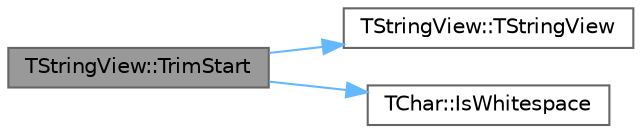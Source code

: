 digraph "TStringView::TrimStart"
{
 // INTERACTIVE_SVG=YES
 // LATEX_PDF_SIZE
  bgcolor="transparent";
  edge [fontname=Helvetica,fontsize=10,labelfontname=Helvetica,labelfontsize=10];
  node [fontname=Helvetica,fontsize=10,shape=box,height=0.2,width=0.4];
  rankdir="LR";
  Node1 [id="Node000001",label="TStringView::TrimStart",height=0.2,width=0.4,color="gray40", fillcolor="grey60", style="filled", fontcolor="black",tooltip="Returns the right part of the view after any whitespace at the start."];
  Node1 -> Node2 [id="edge1_Node000001_Node000002",color="steelblue1",style="solid",tooltip=" "];
  Node2 [id="Node000002",label="TStringView::TStringView",height=0.2,width=0.4,color="grey40", fillcolor="white", style="filled",URL="$dd/dbe/classTStringView.html#af4ebe0250c9151ae7d0e887a382e1447",tooltip="Construct an empty view."];
  Node1 -> Node3 [id="edge2_Node000001_Node000003",color="steelblue1",style="solid",tooltip=" "];
  Node3 [id="Node000003",label="TChar::IsWhitespace",height=0.2,width=0.4,color="grey40", fillcolor="white", style="filled",URL="$d2/d80/structTChar.html#ac8808d6ab3463757224b615bc74d16aa",tooltip=" "];
}
